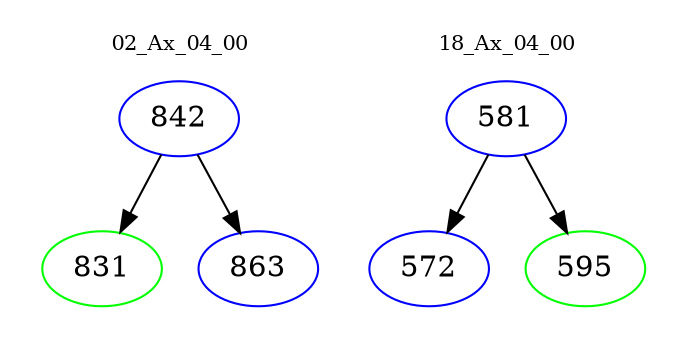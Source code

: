 digraph{
subgraph cluster_0 {
color = white
label = "02_Ax_04_00";
fontsize=10;
T0_842 [label="842", color="blue"]
T0_842 -> T0_831 [color="black"]
T0_831 [label="831", color="green"]
T0_842 -> T0_863 [color="black"]
T0_863 [label="863", color="blue"]
}
subgraph cluster_1 {
color = white
label = "18_Ax_04_00";
fontsize=10;
T1_581 [label="581", color="blue"]
T1_581 -> T1_572 [color="black"]
T1_572 [label="572", color="blue"]
T1_581 -> T1_595 [color="black"]
T1_595 [label="595", color="green"]
}
}
